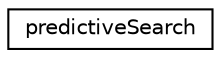 digraph "Graphical Class Hierarchy"
{
  edge [fontname="Helvetica",fontsize="10",labelfontname="Helvetica",labelfontsize="10"];
  node [fontname="Helvetica",fontsize="10",shape=record];
  rankdir="LR";
  Node1 [label="predictiveSearch",height=0.2,width=0.4,color="black", fillcolor="white", style="filled",URL="$classpredictiveSearch.html"];
}
